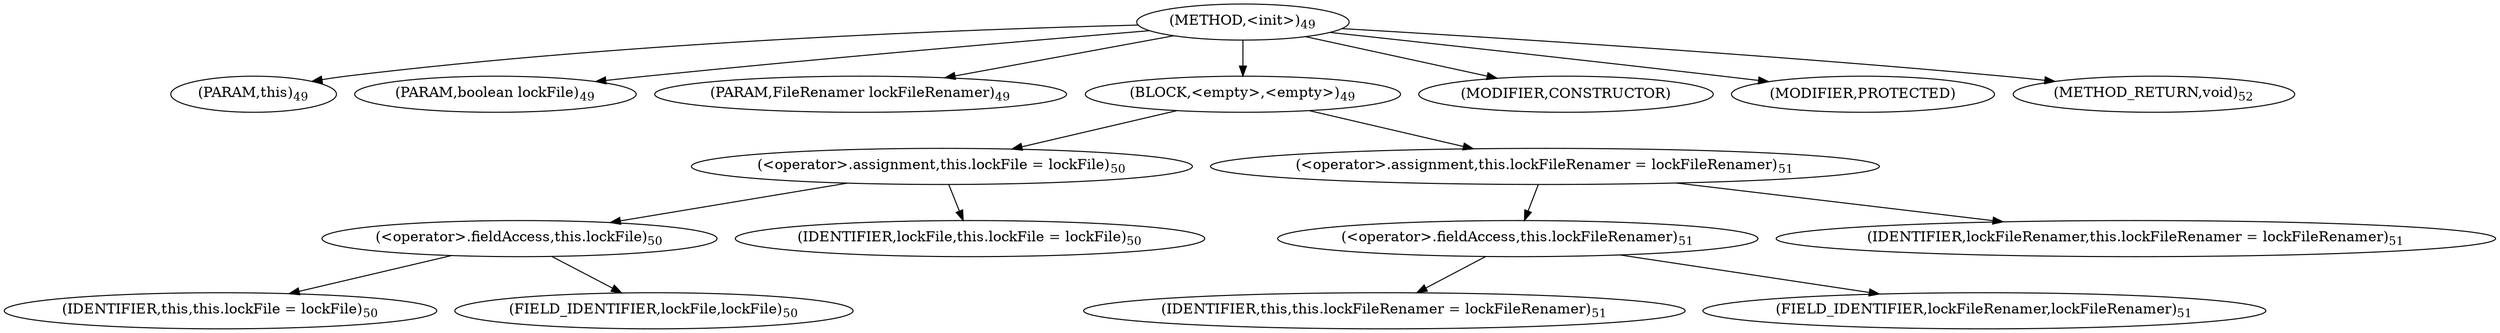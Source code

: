 digraph "&lt;init&gt;" {  
"75" [label = <(METHOD,&lt;init&gt;)<SUB>49</SUB>> ]
"8" [label = <(PARAM,this)<SUB>49</SUB>> ]
"76" [label = <(PARAM,boolean lockFile)<SUB>49</SUB>> ]
"77" [label = <(PARAM,FileRenamer lockFileRenamer)<SUB>49</SUB>> ]
"78" [label = <(BLOCK,&lt;empty&gt;,&lt;empty&gt;)<SUB>49</SUB>> ]
"79" [label = <(&lt;operator&gt;.assignment,this.lockFile = lockFile)<SUB>50</SUB>> ]
"80" [label = <(&lt;operator&gt;.fieldAccess,this.lockFile)<SUB>50</SUB>> ]
"7" [label = <(IDENTIFIER,this,this.lockFile = lockFile)<SUB>50</SUB>> ]
"81" [label = <(FIELD_IDENTIFIER,lockFile,lockFile)<SUB>50</SUB>> ]
"82" [label = <(IDENTIFIER,lockFile,this.lockFile = lockFile)<SUB>50</SUB>> ]
"83" [label = <(&lt;operator&gt;.assignment,this.lockFileRenamer = lockFileRenamer)<SUB>51</SUB>> ]
"84" [label = <(&lt;operator&gt;.fieldAccess,this.lockFileRenamer)<SUB>51</SUB>> ]
"9" [label = <(IDENTIFIER,this,this.lockFileRenamer = lockFileRenamer)<SUB>51</SUB>> ]
"85" [label = <(FIELD_IDENTIFIER,lockFileRenamer,lockFileRenamer)<SUB>51</SUB>> ]
"86" [label = <(IDENTIFIER,lockFileRenamer,this.lockFileRenamer = lockFileRenamer)<SUB>51</SUB>> ]
"87" [label = <(MODIFIER,CONSTRUCTOR)> ]
"88" [label = <(MODIFIER,PROTECTED)> ]
"89" [label = <(METHOD_RETURN,void)<SUB>52</SUB>> ]
  "75" -> "8" 
  "75" -> "76" 
  "75" -> "77" 
  "75" -> "78" 
  "75" -> "87" 
  "75" -> "88" 
  "75" -> "89" 
  "78" -> "79" 
  "78" -> "83" 
  "79" -> "80" 
  "79" -> "82" 
  "80" -> "7" 
  "80" -> "81" 
  "83" -> "84" 
  "83" -> "86" 
  "84" -> "9" 
  "84" -> "85" 
}
